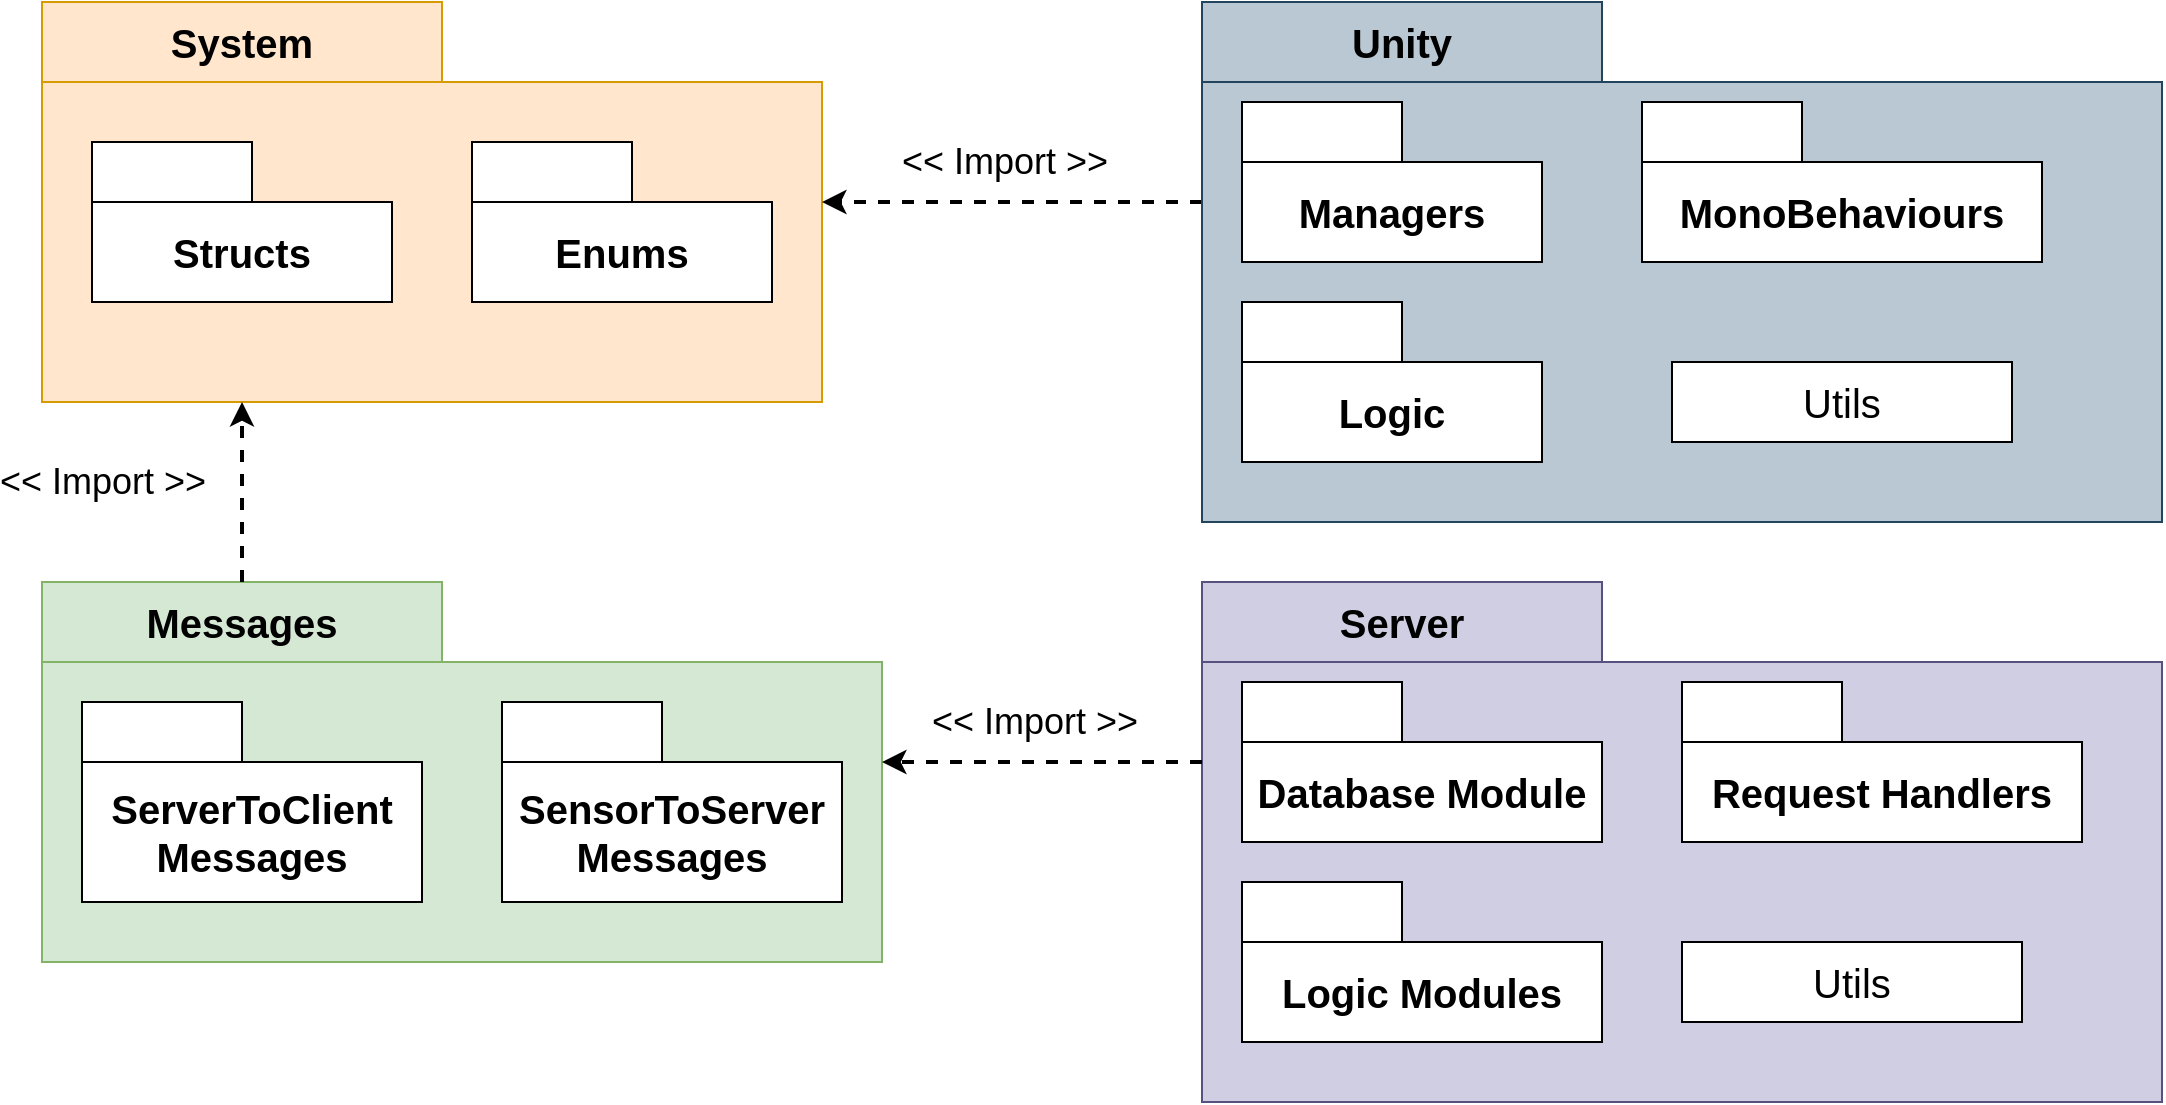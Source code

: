 <mxfile version="26.2.2">
  <diagram name="Page-1" id="-495apB4u3VH4MKOx37l">
    <mxGraphModel dx="1428" dy="849" grid="1" gridSize="10" guides="1" tooltips="1" connect="1" arrows="1" fold="1" page="1" pageScale="1" pageWidth="850" pageHeight="1100" math="0" shadow="0">
      <root>
        <mxCell id="0" />
        <mxCell id="1" parent="0" />
        <mxCell id="pNiSJEECQ2L3DuqA0wP6-14" style="edgeStyle=orthogonalEdgeStyle;rounded=0;orthogonalLoop=1;jettySize=auto;html=1;endArrow=none;startFill=0;" parent="1" edge="1">
          <mxGeometry relative="1" as="geometry">
            <mxPoint x="590" y="139" as="sourcePoint" />
          </mxGeometry>
        </mxCell>
        <mxCell id="pNiSJEECQ2L3DuqA0wP6-15" value="1" style="edgeLabel;html=1;align=center;verticalAlign=middle;resizable=0;points=[];" parent="pNiSJEECQ2L3DuqA0wP6-14" vertex="1" connectable="0">
          <mxGeometry x="-0.807" y="-2" relative="1" as="geometry">
            <mxPoint x="-4" y="-9" as="offset" />
          </mxGeometry>
        </mxCell>
        <mxCell id="pNiSJEECQ2L3DuqA0wP6-16" value="0..1" style="edgeLabel;html=1;align=center;verticalAlign=middle;resizable=0;points=[];" parent="pNiSJEECQ2L3DuqA0wP6-14" vertex="1" connectable="0">
          <mxGeometry x="0.771" y="-2" relative="1" as="geometry">
            <mxPoint x="-4" y="-13" as="offset" />
          </mxGeometry>
        </mxCell>
        <mxCell id="PjAzc4tJkLRRE2QWn9RB-1" value="System" style="shape=folder;fontStyle=1;tabWidth=200;tabHeight=40;tabPosition=left;html=1;boundedLbl=1;labelInHeader=1;container=1;collapsible=0;recursiveResize=0;whiteSpace=wrap;fontSize=20;fillColor=#ffe6cc;strokeColor=#d79b00;" parent="1" vertex="1">
          <mxGeometry x="130" y="150" width="390" height="200" as="geometry" />
        </mxCell>
        <mxCell id="PjAzc4tJkLRRE2QWn9RB-39" value="Structs" style="shape=folder;fontStyle=1;tabWidth=80;tabHeight=30;tabPosition=left;html=1;boundedLbl=1;whiteSpace=wrap;fontSize=20;" parent="PjAzc4tJkLRRE2QWn9RB-1" vertex="1">
          <mxGeometry x="25" y="70" width="150" height="80" as="geometry" />
        </mxCell>
        <mxCell id="PjAzc4tJkLRRE2QWn9RB-40" value="Enums" style="shape=folder;fontStyle=1;tabWidth=80;tabHeight=30;tabPosition=left;html=1;boundedLbl=1;whiteSpace=wrap;fontSize=20;" parent="PjAzc4tJkLRRE2QWn9RB-1" vertex="1">
          <mxGeometry x="215" y="70" width="150" height="80" as="geometry" />
        </mxCell>
        <mxCell id="PjAzc4tJkLRRE2QWn9RB-12" value="Messages" style="shape=folder;fontStyle=1;tabWidth=200;tabHeight=40;tabPosition=left;html=1;boundedLbl=1;labelInHeader=1;container=1;collapsible=0;recursiveResize=0;whiteSpace=wrap;fontSize=20;fillColor=#d5e8d4;strokeColor=#82b366;" parent="1" vertex="1">
          <mxGeometry x="130" y="440" width="420" height="190" as="geometry" />
        </mxCell>
        <mxCell id="PjAzc4tJkLRRE2QWn9RB-41" value="SensorToServer&lt;div&gt;Messages&lt;/div&gt;" style="shape=folder;fontStyle=1;tabWidth=80;tabHeight=30;tabPosition=left;html=1;boundedLbl=1;whiteSpace=wrap;fontSize=20;" parent="PjAzc4tJkLRRE2QWn9RB-12" vertex="1">
          <mxGeometry x="230" y="60" width="170" height="100" as="geometry" />
        </mxCell>
        <mxCell id="PjAzc4tJkLRRE2QWn9RB-42" value="ServerToClient&lt;div&gt;Messages&lt;/div&gt;" style="shape=folder;fontStyle=1;tabWidth=80;tabHeight=30;tabPosition=left;html=1;boundedLbl=1;whiteSpace=wrap;fontSize=20;" parent="PjAzc4tJkLRRE2QWn9RB-12" vertex="1">
          <mxGeometry x="20" y="60" width="170" height="100" as="geometry" />
        </mxCell>
        <mxCell id="PjAzc4tJkLRRE2QWn9RB-29" style="edgeStyle=orthogonalEdgeStyle;rounded=0;orthogonalLoop=1;jettySize=auto;html=1;dashed=1;strokeWidth=2;" parent="1" source="PjAzc4tJkLRRE2QWn9RB-19" target="PjAzc4tJkLRRE2QWn9RB-1" edge="1">
          <mxGeometry relative="1" as="geometry">
            <Array as="points">
              <mxPoint x="620" y="250" />
              <mxPoint x="620" y="250" />
            </Array>
          </mxGeometry>
        </mxCell>
        <mxCell id="PjAzc4tJkLRRE2QWn9RB-30" value="&lt;font style=&quot;font-size: 18px;&quot;&gt;&amp;lt;&amp;lt; Import &amp;gt;&amp;gt;&lt;/font&gt;" style="edgeLabel;html=1;align=center;verticalAlign=middle;resizable=0;points=[];" parent="PjAzc4tJkLRRE2QWn9RB-29" vertex="1" connectable="0">
          <mxGeometry x="0.048" y="-3" relative="1" as="geometry">
            <mxPoint y="-17" as="offset" />
          </mxGeometry>
        </mxCell>
        <mxCell id="PjAzc4tJkLRRE2QWn9RB-19" value="Unity" style="shape=folder;fontStyle=1;tabWidth=200;tabHeight=40;tabPosition=left;html=1;boundedLbl=1;labelInHeader=1;container=1;collapsible=0;recursiveResize=0;whiteSpace=wrap;fontSize=20;fillColor=#bac8d3;strokeColor=#23445d;" parent="1" vertex="1">
          <mxGeometry x="710" y="150" width="480" height="260" as="geometry" />
        </mxCell>
        <mxCell id="PjAzc4tJkLRRE2QWn9RB-26" value="Managers" style="shape=folder;fontStyle=1;tabWidth=80;tabHeight=30;tabPosition=left;html=1;boundedLbl=1;whiteSpace=wrap;fontSize=20;" parent="PjAzc4tJkLRRE2QWn9RB-19" vertex="1">
          <mxGeometry x="20" y="50" width="150" height="80" as="geometry" />
        </mxCell>
        <mxCell id="PjAzc4tJkLRRE2QWn9RB-27" value="MonoBehaviours" style="shape=folder;fontStyle=1;tabWidth=80;tabHeight=30;tabPosition=left;html=1;boundedLbl=1;whiteSpace=wrap;fontSize=20;" parent="PjAzc4tJkLRRE2QWn9RB-19" vertex="1">
          <mxGeometry x="220" y="50" width="200" height="80" as="geometry" />
        </mxCell>
        <mxCell id="PjAzc4tJkLRRE2QWn9RB-28" value="Logic" style="shape=folder;fontStyle=1;tabWidth=80;tabHeight=30;tabPosition=left;html=1;boundedLbl=1;whiteSpace=wrap;fontSize=20;" parent="PjAzc4tJkLRRE2QWn9RB-19" vertex="1">
          <mxGeometry x="20" y="150" width="150" height="80" as="geometry" />
        </mxCell>
        <mxCell id="PjAzc4tJkLRRE2QWn9RB-24" value="Utils" style="html=1;whiteSpace=wrap;fontSize=20;" parent="PjAzc4tJkLRRE2QWn9RB-19" vertex="1">
          <mxGeometry x="235" y="180" width="170" height="40" as="geometry" />
        </mxCell>
        <mxCell id="PjAzc4tJkLRRE2QWn9RB-31" style="edgeStyle=orthogonalEdgeStyle;rounded=0;orthogonalLoop=1;jettySize=auto;html=1;dashed=1;strokeWidth=2;" parent="1" source="PjAzc4tJkLRRE2QWn9RB-12" target="PjAzc4tJkLRRE2QWn9RB-1" edge="1">
          <mxGeometry relative="1" as="geometry">
            <mxPoint x="770" y="390" as="sourcePoint" />
            <mxPoint x="500" y="390" as="targetPoint" />
            <Array as="points">
              <mxPoint x="230" y="400" />
              <mxPoint x="230" y="400" />
            </Array>
          </mxGeometry>
        </mxCell>
        <mxCell id="PjAzc4tJkLRRE2QWn9RB-32" value="&lt;font style=&quot;font-size: 18px;&quot;&gt;&amp;lt;&amp;lt; Import &amp;gt;&amp;gt;&lt;/font&gt;" style="edgeLabel;html=1;align=center;verticalAlign=middle;resizable=0;points=[];" parent="PjAzc4tJkLRRE2QWn9RB-31" vertex="1" connectable="0">
          <mxGeometry x="0.048" y="-3" relative="1" as="geometry">
            <mxPoint x="-73" y="-3" as="offset" />
          </mxGeometry>
        </mxCell>
        <mxCell id="K_Sivn6RJ_DFTpJ-Yy0n-1" value="Server" style="shape=folder;fontStyle=1;tabWidth=200;tabHeight=40;tabPosition=left;html=1;boundedLbl=1;labelInHeader=1;container=1;collapsible=0;recursiveResize=0;whiteSpace=wrap;fontSize=20;fillColor=#d0cee2;strokeColor=#56517e;" vertex="1" parent="1">
          <mxGeometry x="710" y="440" width="480" height="260" as="geometry" />
        </mxCell>
        <mxCell id="K_Sivn6RJ_DFTpJ-Yy0n-2" value="Database Module" style="shape=folder;fontStyle=1;tabWidth=80;tabHeight=30;tabPosition=left;html=1;boundedLbl=1;whiteSpace=wrap;fontSize=20;" vertex="1" parent="K_Sivn6RJ_DFTpJ-Yy0n-1">
          <mxGeometry x="20" y="50" width="180" height="80" as="geometry" />
        </mxCell>
        <mxCell id="K_Sivn6RJ_DFTpJ-Yy0n-3" value="Request Handlers" style="shape=folder;fontStyle=1;tabWidth=80;tabHeight=30;tabPosition=left;html=1;boundedLbl=1;whiteSpace=wrap;fontSize=20;" vertex="1" parent="K_Sivn6RJ_DFTpJ-Yy0n-1">
          <mxGeometry x="240" y="50" width="200" height="80" as="geometry" />
        </mxCell>
        <mxCell id="K_Sivn6RJ_DFTpJ-Yy0n-4" value="Logic Modules" style="shape=folder;fontStyle=1;tabWidth=80;tabHeight=30;tabPosition=left;html=1;boundedLbl=1;whiteSpace=wrap;fontSize=20;" vertex="1" parent="K_Sivn6RJ_DFTpJ-Yy0n-1">
          <mxGeometry x="20" y="150" width="180" height="80" as="geometry" />
        </mxCell>
        <mxCell id="K_Sivn6RJ_DFTpJ-Yy0n-10" value="Utils" style="html=1;whiteSpace=wrap;fontSize=20;" vertex="1" parent="K_Sivn6RJ_DFTpJ-Yy0n-1">
          <mxGeometry x="240" y="180" width="170" height="40" as="geometry" />
        </mxCell>
        <mxCell id="K_Sivn6RJ_DFTpJ-Yy0n-8" style="edgeStyle=orthogonalEdgeStyle;rounded=0;orthogonalLoop=1;jettySize=auto;html=1;dashed=1;strokeWidth=2;" edge="1" parent="1" source="K_Sivn6RJ_DFTpJ-Yy0n-1" target="PjAzc4tJkLRRE2QWn9RB-12">
          <mxGeometry relative="1" as="geometry">
            <Array as="points">
              <mxPoint x="630" y="530" />
              <mxPoint x="630" y="530" />
            </Array>
            <mxPoint x="720" y="509.5" as="sourcePoint" />
            <mxPoint x="530" y="509.5" as="targetPoint" />
          </mxGeometry>
        </mxCell>
        <mxCell id="K_Sivn6RJ_DFTpJ-Yy0n-9" value="&lt;font style=&quot;font-size: 18px;&quot;&gt;&amp;lt;&amp;lt; Import &amp;gt;&amp;gt;&lt;/font&gt;" style="edgeLabel;html=1;align=center;verticalAlign=middle;resizable=0;points=[];" vertex="1" connectable="0" parent="K_Sivn6RJ_DFTpJ-Yy0n-8">
          <mxGeometry x="0.048" y="-3" relative="1" as="geometry">
            <mxPoint y="-17" as="offset" />
          </mxGeometry>
        </mxCell>
      </root>
    </mxGraphModel>
  </diagram>
</mxfile>
